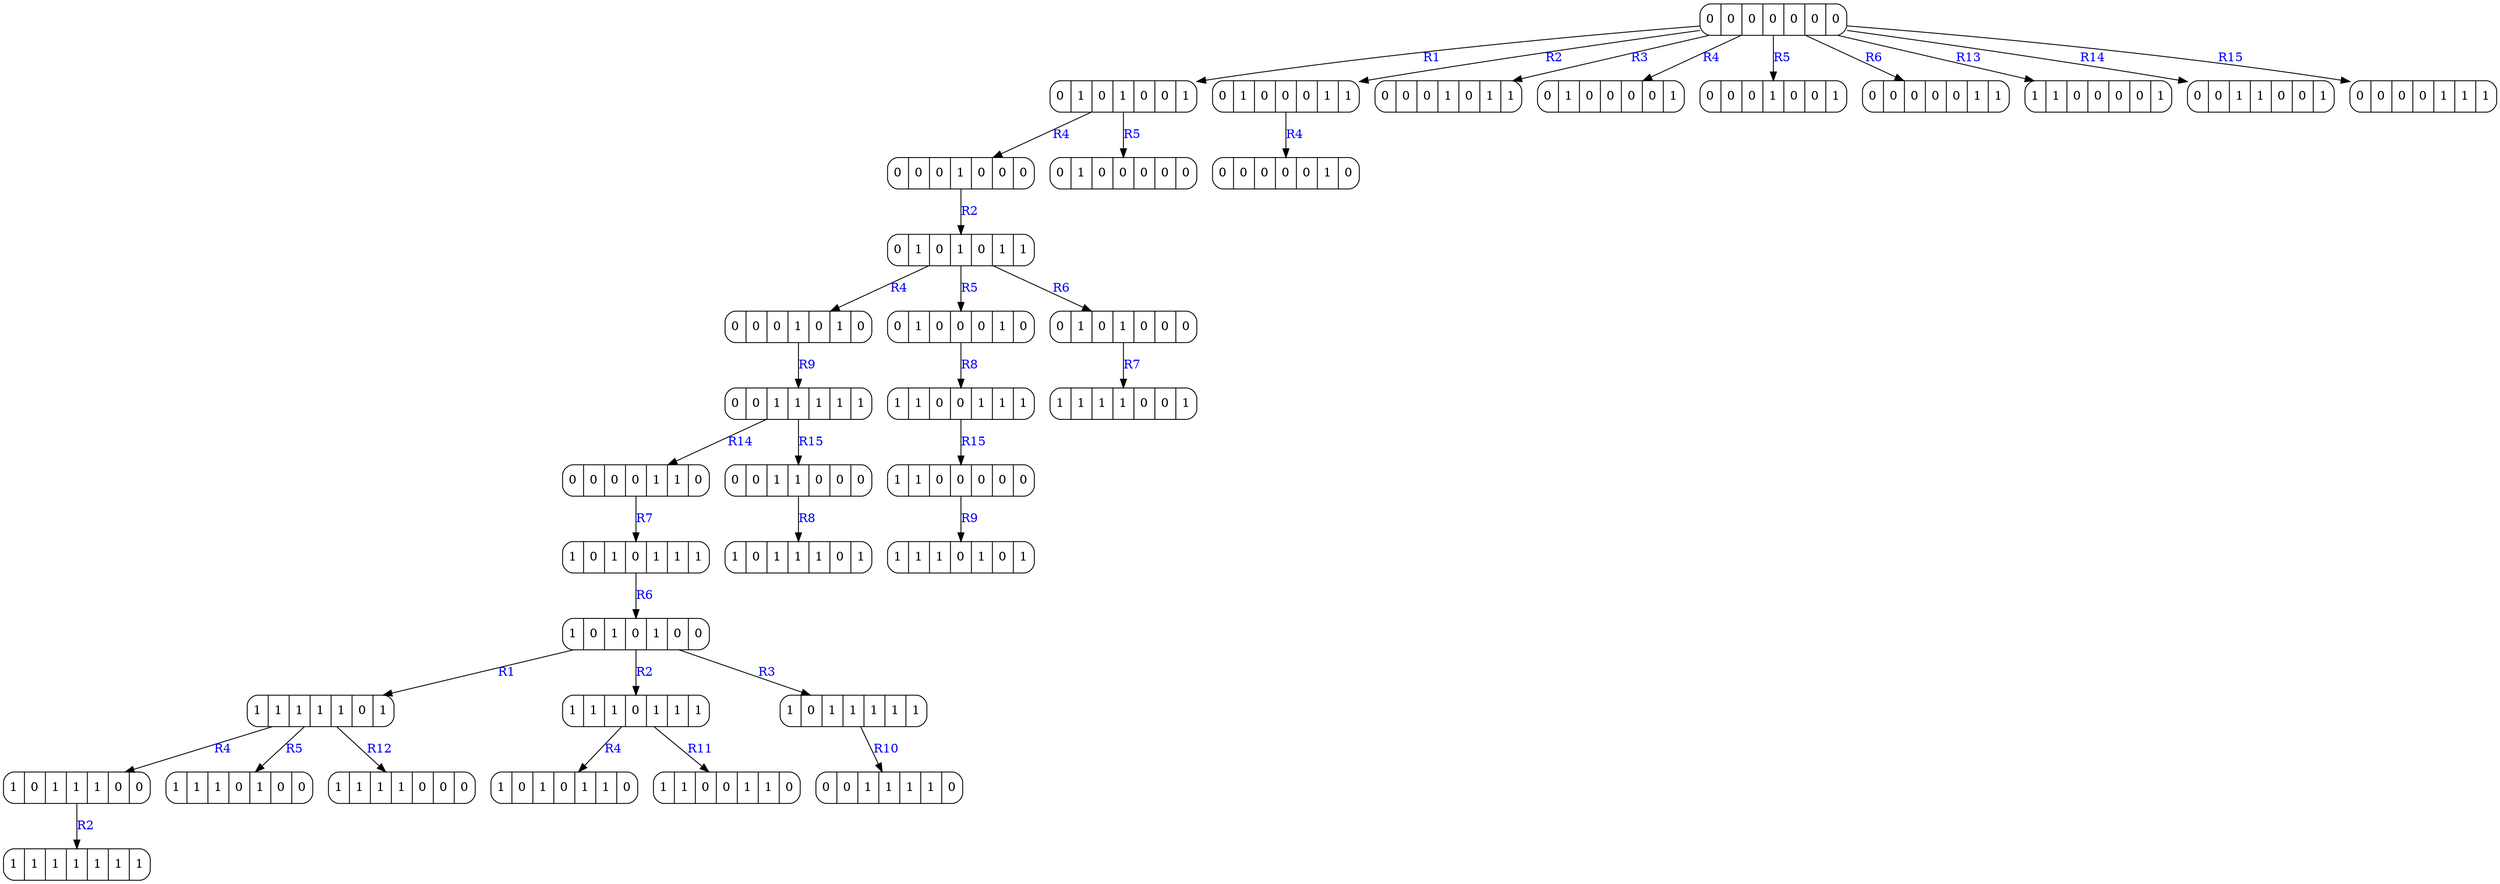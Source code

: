 digraph G {
node [margin=0.1 width=0.5 shape=record style=rounded]
edge[fontcolor=blue]
0[label=" 0 | 0 | 0 | 0 | 0 | 0 | 0 " ];
1[label=" 0 | 1 | 0 | 1 | 0 | 0 | 1 " ];
0 -> 1[label="R1"];
10[label=" 0 | 0 | 0 | 1 | 0 | 0 | 0 " ];
1 -> 10[label="R4"];
13[label=" 0 | 1 | 0 | 1 | 0 | 1 | 1 " ];
10 -> 13[label="R2"];
14[label=" 0 | 0 | 0 | 1 | 0 | 1 | 0 " ];
13 -> 14[label="R4"];
17[label=" 0 | 0 | 1 | 1 | 1 | 1 | 1 " ];
14 -> 17[label="R9"];
20[label=" 0 | 0 | 0 | 0 | 1 | 1 | 0 " ];
17 -> 20[label="R14"];
23[label=" 1 | 0 | 1 | 0 | 1 | 1 | 1 " ];
20 -> 23[label="R7"];
26[label=" 1 | 0 | 1 | 0 | 1 | 0 | 0 " ];
23 -> 26[label="R6"];
27[label=" 1 | 1 | 1 | 1 | 1 | 0 | 1 " ];
26 -> 27[label="R1"];
30[label=" 1 | 0 | 1 | 1 | 1 | 0 | 0 " ];
27 -> 30[label="R4"];
36[label=" 1 | 1 | 1 | 1 | 1 | 1 | 1 " ];
30 -> 36[label="R2"];
31[label=" 1 | 1 | 1 | 0 | 1 | 0 | 0 " ];
27 -> 31[label="R5"];
32[label=" 1 | 1 | 1 | 1 | 0 | 0 | 0 " ];
27 -> 32[label="R12"];
28[label=" 1 | 1 | 1 | 0 | 1 | 1 | 1 " ];
26 -> 28[label="R2"];
33[label=" 1 | 0 | 1 | 0 | 1 | 1 | 0 " ];
28 -> 33[label="R4"];
34[label=" 1 | 1 | 0 | 0 | 1 | 1 | 0 " ];
28 -> 34[label="R11"];
29[label=" 1 | 0 | 1 | 1 | 1 | 1 | 1 " ];
26 -> 29[label="R3"];
35[label=" 0 | 0 | 1 | 1 | 1 | 1 | 0 " ];
29 -> 35[label="R10"];
21[label=" 0 | 0 | 1 | 1 | 0 | 0 | 0 " ];
17 -> 21[label="R15"];
24[label=" 1 | 0 | 1 | 1 | 1 | 0 | 1 " ];
21 -> 24[label="R8"];
15[label=" 0 | 1 | 0 | 0 | 0 | 1 | 0 " ];
13 -> 15[label="R5"];
18[label=" 1 | 1 | 0 | 0 | 1 | 1 | 1 " ];
15 -> 18[label="R8"];
22[label=" 1 | 1 | 0 | 0 | 0 | 0 | 0 " ];
18 -> 22[label="R15"];
25[label=" 1 | 1 | 1 | 0 | 1 | 0 | 1 " ];
22 -> 25[label="R9"];
16[label=" 0 | 1 | 0 | 1 | 0 | 0 | 0 " ];
13 -> 16[label="R6"];
19[label=" 1 | 1 | 1 | 1 | 0 | 0 | 1 " ];
16 -> 19[label="R7"];
11[label=" 0 | 1 | 0 | 0 | 0 | 0 | 0 " ];
1 -> 11[label="R5"];
2[label=" 0 | 1 | 0 | 0 | 0 | 1 | 1 " ];
0 -> 2[label="R2"];
12[label=" 0 | 0 | 0 | 0 | 0 | 1 | 0 " ];
2 -> 12[label="R4"];
3[label=" 0 | 0 | 0 | 1 | 0 | 1 | 1 " ];
0 -> 3[label="R3"];
4[label=" 0 | 1 | 0 | 0 | 0 | 0 | 1 " ];
0 -> 4[label="R4"];
5[label=" 0 | 0 | 0 | 1 | 0 | 0 | 1 " ];
0 -> 5[label="R5"];
6[label=" 0 | 0 | 0 | 0 | 0 | 1 | 1 " ];
0 -> 6[label="R6"];
7[label=" 1 | 1 | 0 | 0 | 0 | 0 | 1 " ];
0 -> 7[label="R13"];
8[label=" 0 | 0 | 1 | 1 | 0 | 0 | 1 " ];
0 -> 8[label="R14"];
9[label=" 0 | 0 | 0 | 0 | 1 | 1 | 1 " ];
0 -> 9[label="R15"];
}